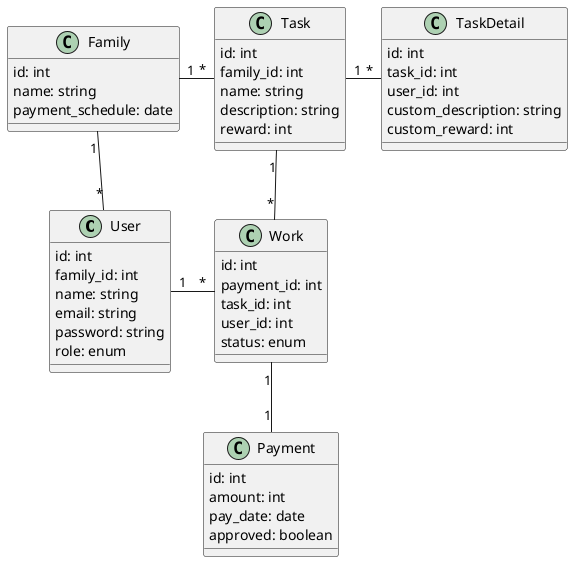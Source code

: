 @startuml class
class User {
  id: int
  family_id: int
  name: string
  email: string
  password: string
  role: enum
}

class Family {
  id: int
  name: string
  payment_schedule: date
}

class Task {
  id: int
  family_id: int
  name: string
  description: string
  reward: int
}

class TaskDetail {
  id: int
  task_id: int
  user_id: int
  custom_description: string
  custom_reward: int
}


class Work {
  id: int
  payment_id: int
  task_id: int
  user_id: int
  status: enum
}

class Payment {
  id: int
  amount: int
  pay_date: date
  approved: boolean
}

Family "1" -down- "*" User
Family "1" -right- "*" Task

User "1" -right- "*" Work

Task "1" -right- "*" TaskDetail
Task "1" -down- "*" Work

Work "1" -down- "1" Payment
@enduml
